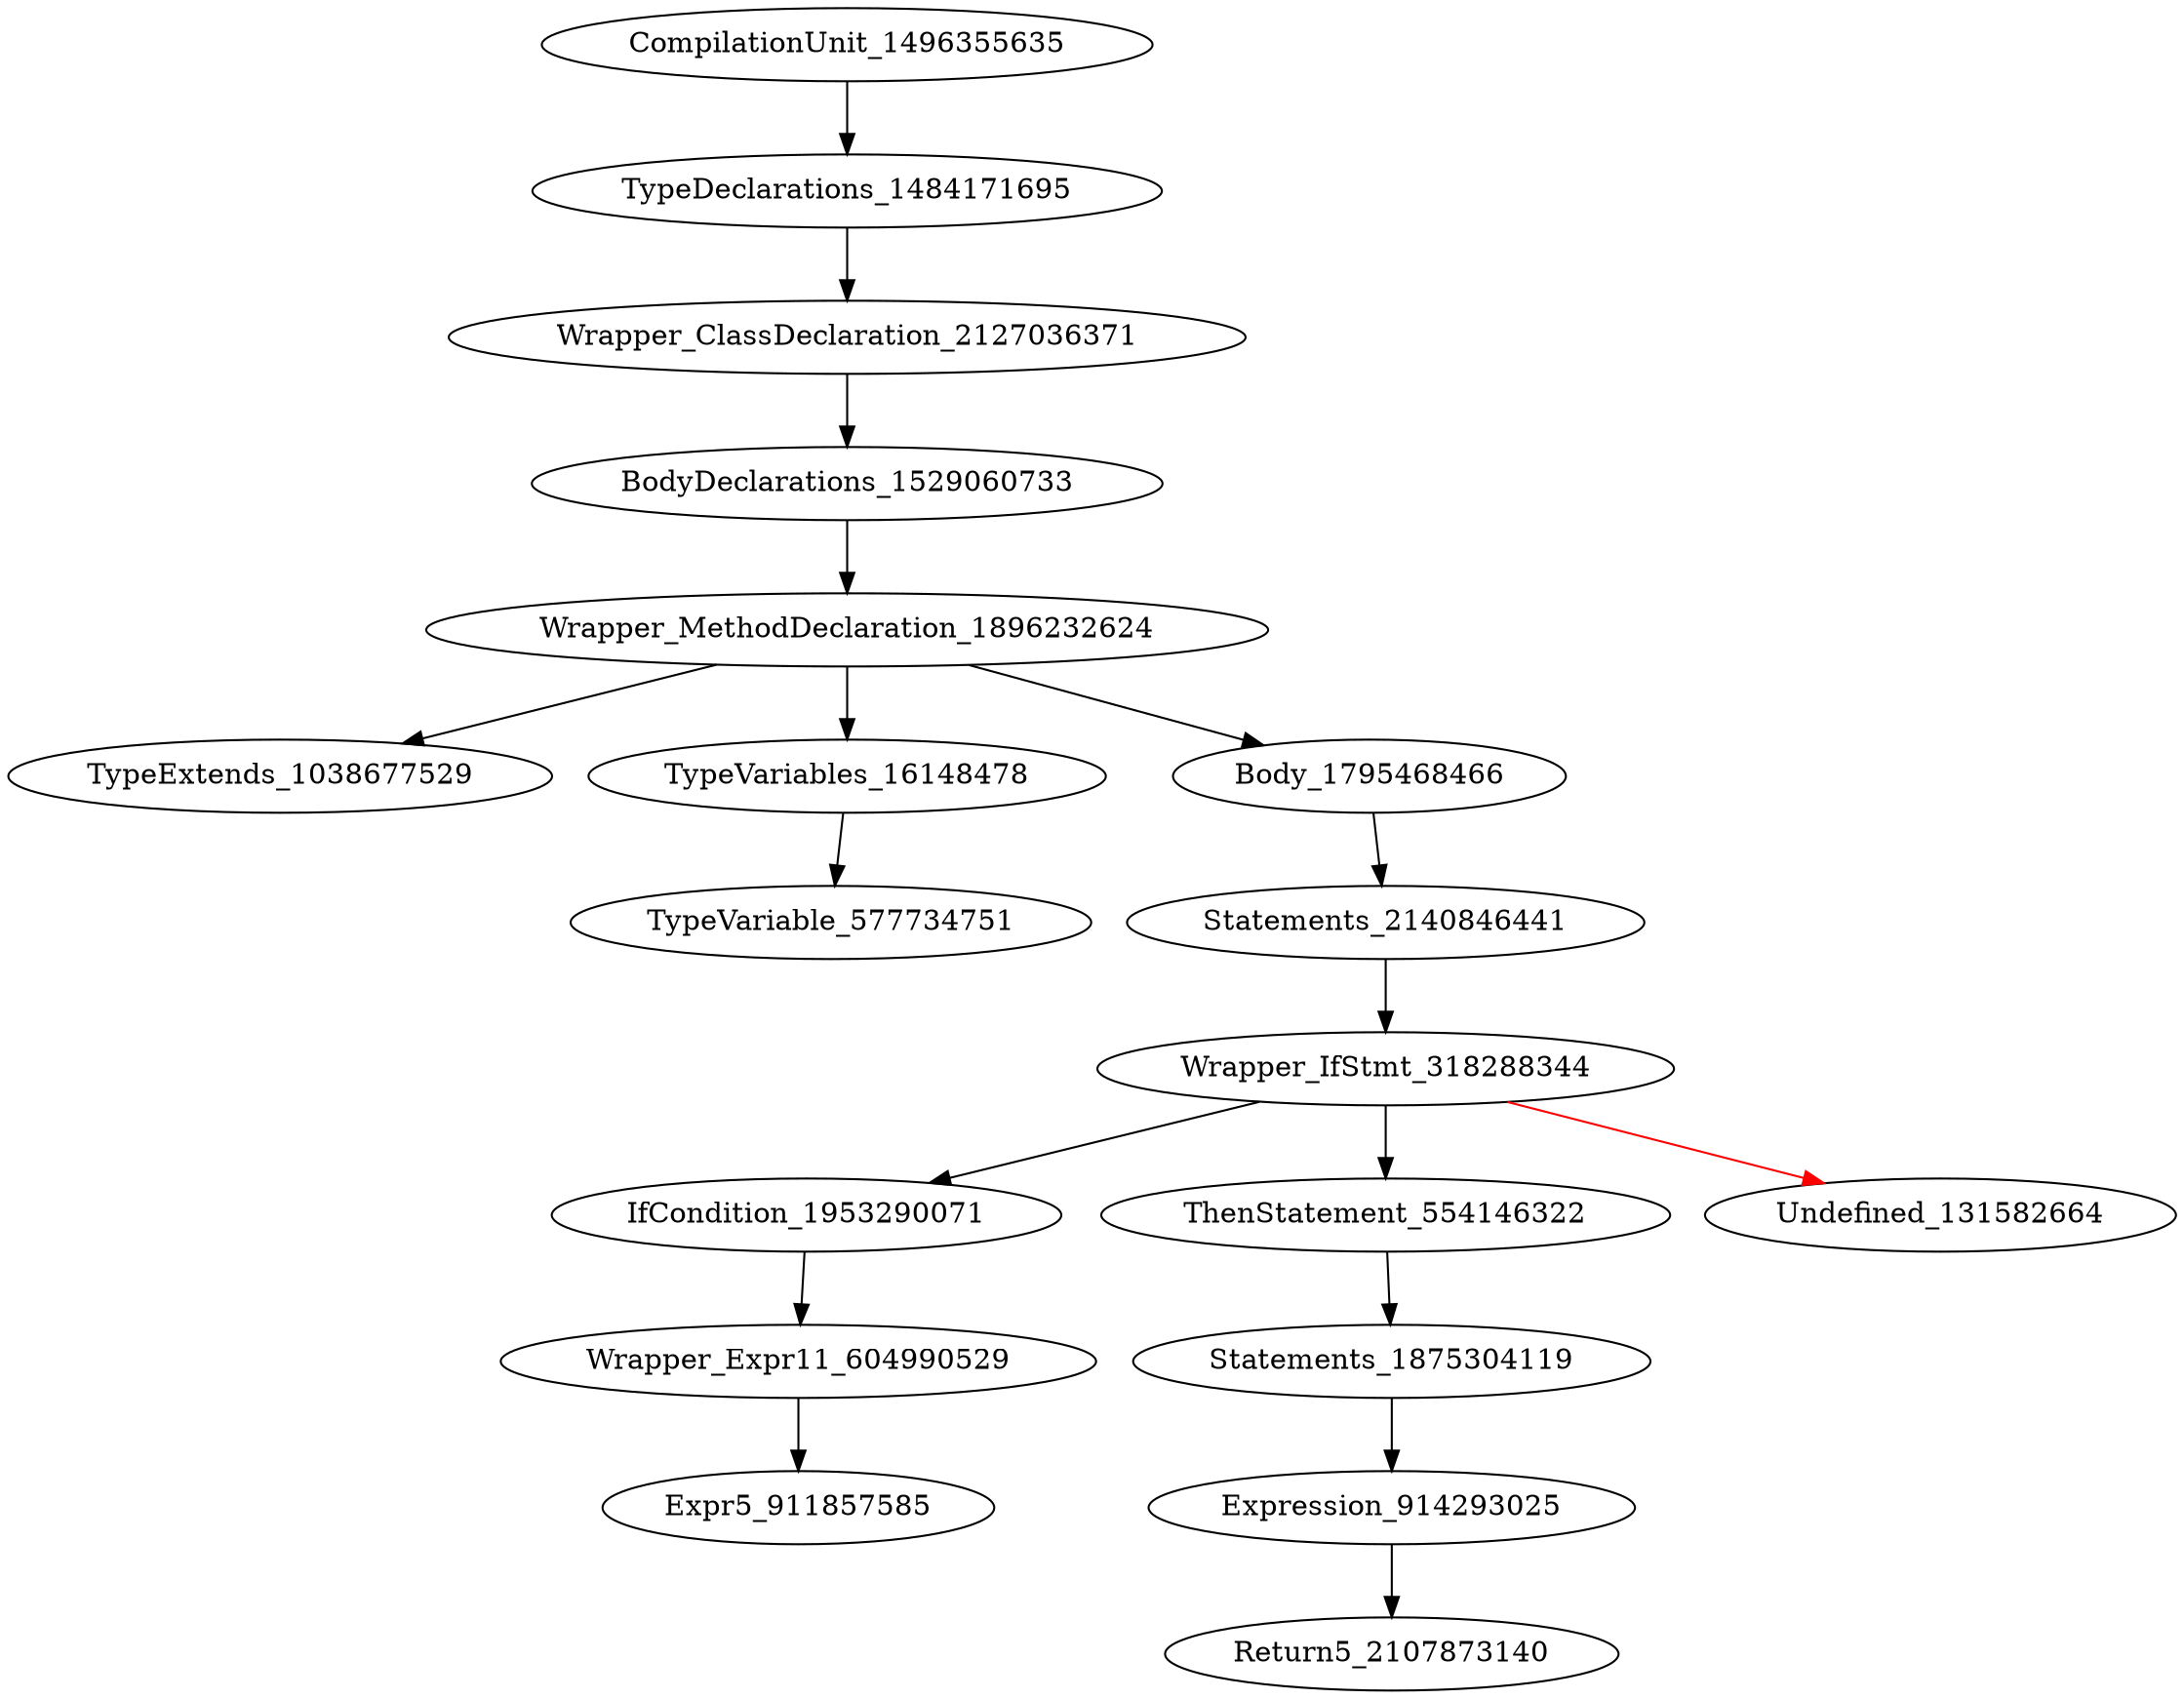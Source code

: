 digraph {
CompilationUnit_1496355635 -> TypeDeclarations_1484171695
TypeDeclarations_1484171695 -> Wrapper_ClassDeclaration_2127036371
Wrapper_ClassDeclaration_2127036371 -> BodyDeclarations_1529060733
BodyDeclarations_1529060733 -> Wrapper_MethodDeclaration_1896232624
Wrapper_MethodDeclaration_1896232624 -> TypeExtends_1038677529
Wrapper_MethodDeclaration_1896232624 -> TypeVariables_16148478
Wrapper_MethodDeclaration_1896232624 -> Body_1795468466
TypeVariables_16148478 -> TypeVariable_577734751
Body_1795468466 -> Statements_2140846441
Statements_2140846441 -> Wrapper_IfStmt_318288344
Wrapper_IfStmt_318288344 -> IfCondition_1953290071
Wrapper_IfStmt_318288344 -> ThenStatement_554146322
Wrapper_IfStmt_318288344 -> Undefined_131582664 [color = red] 
IfCondition_1953290071 -> Wrapper_Expr11_604990529
ThenStatement_554146322 -> Statements_1875304119
Wrapper_Expr11_604990529 -> Expr5_911857585
Statements_1875304119 -> Expression_914293025
Expression_914293025 -> Return5_2107873140
}